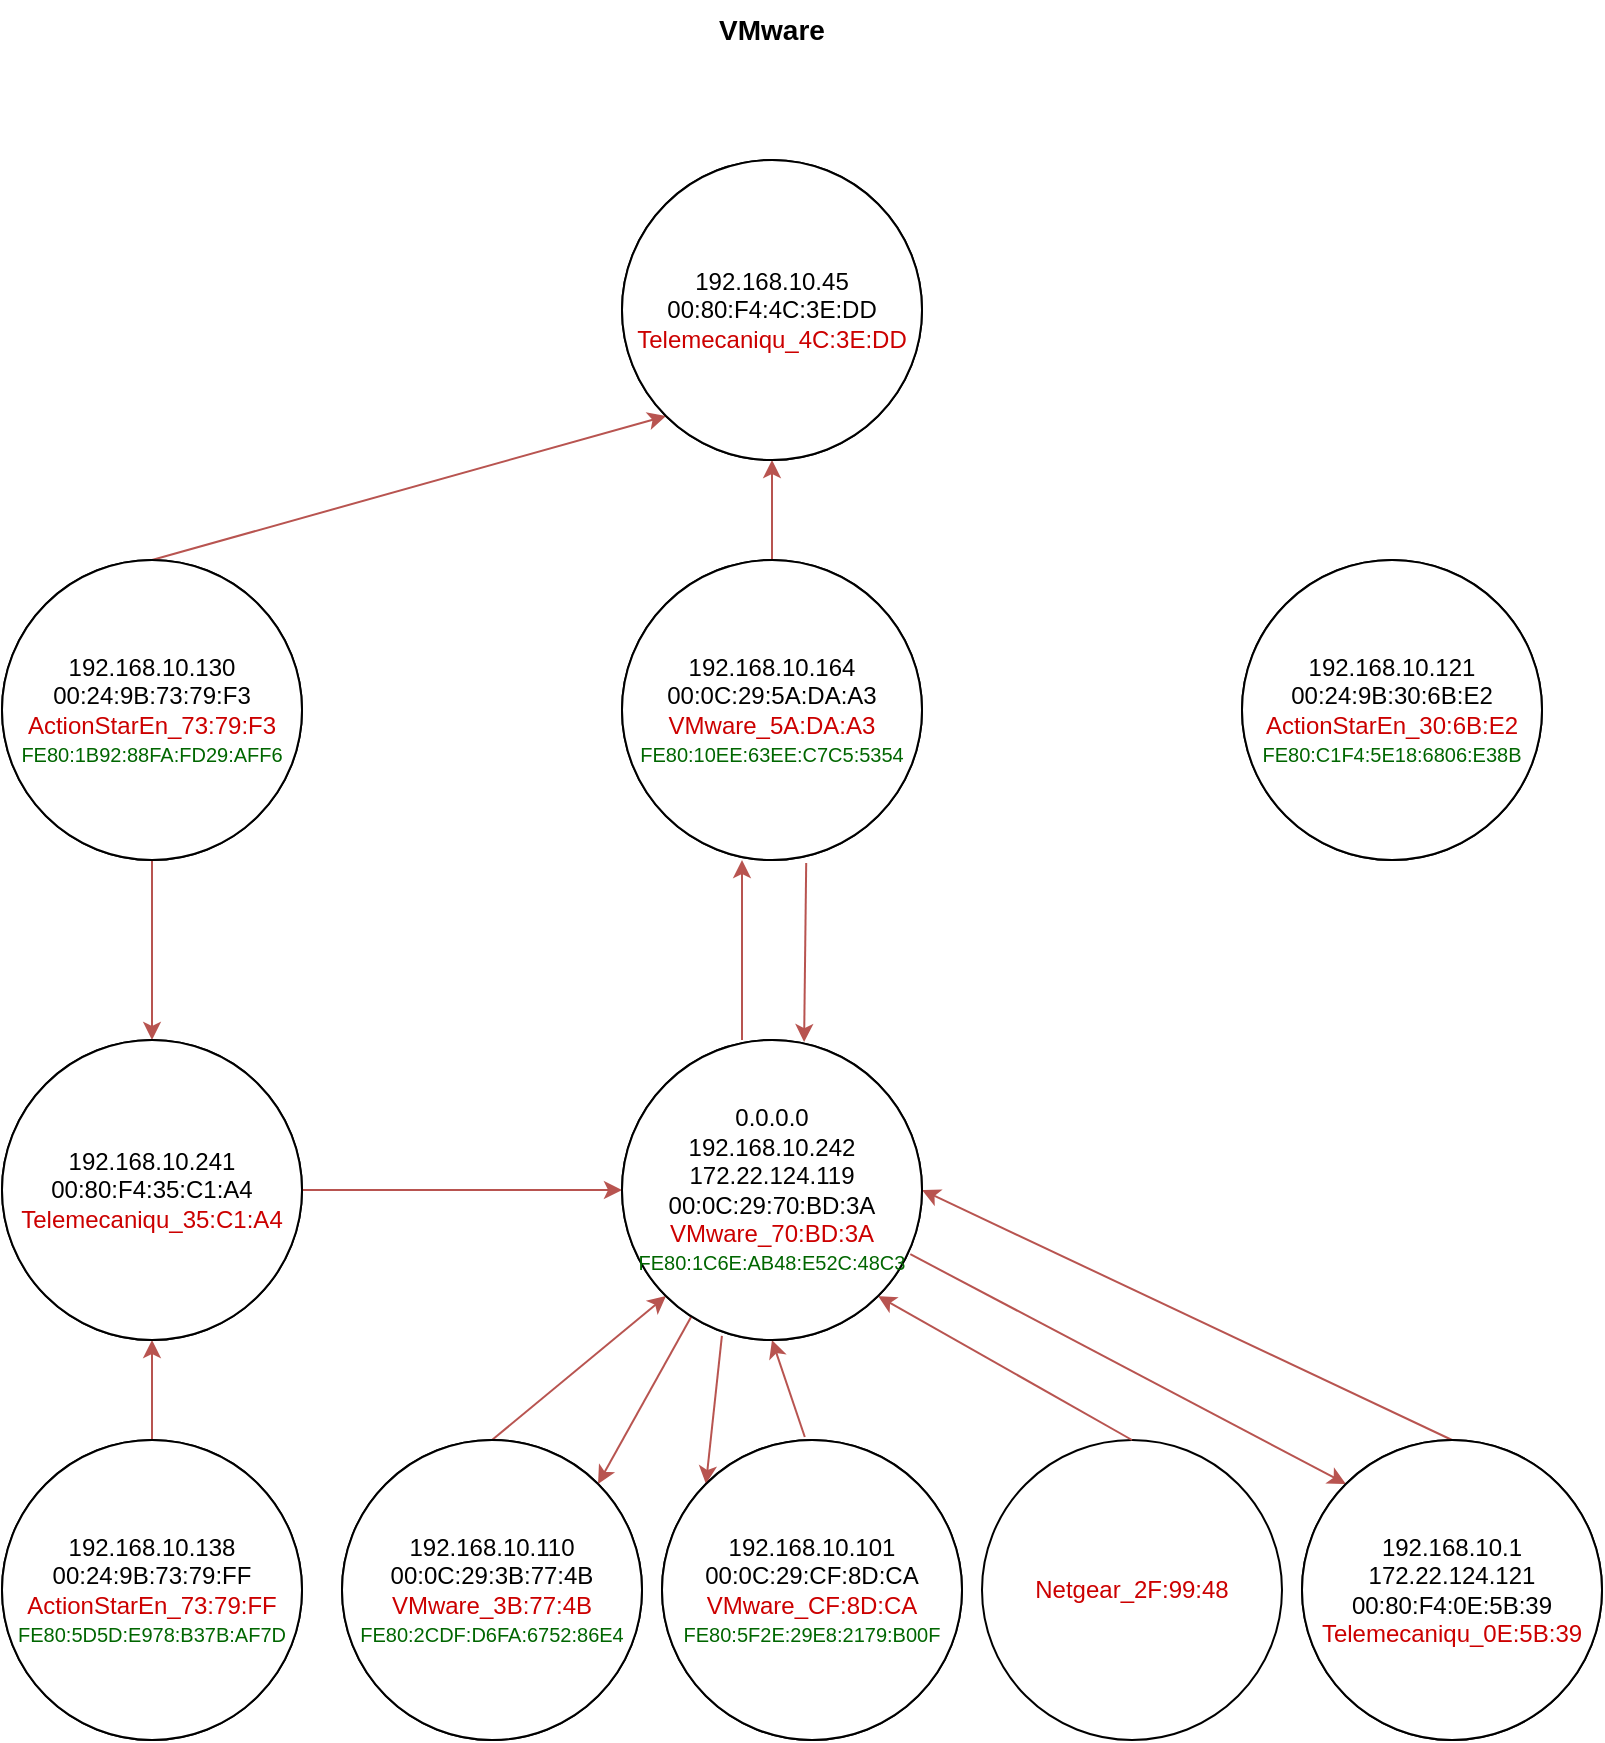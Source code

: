 <mxfile version="24.2.5" type="device" pages="3">
  <diagram name="Page-1" id="EpxA-5ZkphNePLN1d9ws">
    <mxGraphModel dx="1400" dy="696" grid="1" gridSize="10" guides="1" tooltips="1" connect="1" arrows="1" fold="1" page="1" pageScale="1" pageWidth="827" pageHeight="1169" math="0" shadow="0">
      <root>
        <mxCell id="0" />
        <mxCell id="1" parent="0" />
        <mxCell id="geYh__GUOqh2cIMXcrmk-1" value="192.168.10.45&lt;div&gt;&lt;font color=&quot;#cc0000&quot;&gt;Telemecaniqu_4C:3E:DD&lt;/font&gt;&lt;/div&gt;" style="ellipse;whiteSpace=wrap;html=1;aspect=fixed;" vertex="1" parent="1">
          <mxGeometry x="750" y="160" width="150" height="150" as="geometry" />
        </mxCell>
        <mxCell id="geYh__GUOqh2cIMXcrmk-2" value="192.168.10.130&lt;div&gt;&lt;font color=&quot;#cc0000&quot;&gt;ActionStarEn_73:79:F3&lt;/font&gt;&lt;/div&gt;" style="ellipse;whiteSpace=wrap;html=1;aspect=fixed;" vertex="1" parent="1">
          <mxGeometry x="440" y="360" width="150" height="150" as="geometry" />
        </mxCell>
        <mxCell id="geYh__GUOqh2cIMXcrmk-14" style="edgeStyle=orthogonalEdgeStyle;rounded=0;orthogonalLoop=1;jettySize=auto;html=1;entryX=0.5;entryY=1;entryDx=0;entryDy=0;exitX=0.5;exitY=0;exitDx=0;exitDy=0;fillColor=#f8cecc;strokeColor=#b85450;" edge="1" parent="1" source="geYh__GUOqh2cIMXcrmk-11" target="geYh__GUOqh2cIMXcrmk-1">
          <mxGeometry relative="1" as="geometry">
            <mxPoint x="700" y="530" as="targetPoint" />
          </mxGeometry>
        </mxCell>
        <mxCell id="geYh__GUOqh2cIMXcrmk-3" value="192.168.10.242&lt;div&gt;&lt;font color=&quot;#cc0000&quot;&gt;VMware_70:BD:3A&lt;/font&gt;&lt;/div&gt;" style="ellipse;whiteSpace=wrap;html=1;aspect=fixed;" vertex="1" parent="1">
          <mxGeometry x="750" y="600" width="150" height="150" as="geometry" />
        </mxCell>
        <mxCell id="geYh__GUOqh2cIMXcrmk-4" value="192.168.10.121&lt;div&gt;&lt;font color=&quot;#cc0000&quot;&gt;ActionStarEn_30:6B:E2&lt;/font&gt;&lt;/div&gt;" style="ellipse;whiteSpace=wrap;html=1;aspect=fixed;" vertex="1" parent="1">
          <mxGeometry x="1060" y="360" width="150" height="150" as="geometry" />
        </mxCell>
        <mxCell id="geYh__GUOqh2cIMXcrmk-5" value="172.22.124.121&lt;div&gt;&lt;font color=&quot;#cc0000&quot;&gt;Telemecaniqu_0E:5B:39&lt;/font&gt;&lt;/div&gt;" style="ellipse;whiteSpace=wrap;html=1;aspect=fixed;" vertex="1" parent="1">
          <mxGeometry x="1090" y="800" width="150" height="150" as="geometry" />
        </mxCell>
        <mxCell id="geYh__GUOqh2cIMXcrmk-6" value="192.168.10.101&lt;div&gt;&lt;font color=&quot;#cc0000&quot;&gt;VMware_CF:8D:CA&lt;/font&gt;&lt;/div&gt;" style="ellipse;whiteSpace=wrap;html=1;aspect=fixed;" vertex="1" parent="1">
          <mxGeometry x="770" y="800" width="150" height="150" as="geometry" />
        </mxCell>
        <mxCell id="geYh__GUOqh2cIMXcrmk-7" value="&lt;div&gt;&lt;font color=&quot;#cc0000&quot;&gt;Netgear_2F:99:48&lt;/font&gt;&lt;/div&gt;" style="ellipse;whiteSpace=wrap;html=1;aspect=fixed;" vertex="1" parent="1">
          <mxGeometry x="930" y="800" width="150" height="150" as="geometry" />
        </mxCell>
        <mxCell id="geYh__GUOqh2cIMXcrmk-9" value="192.168.10.110&lt;div&gt;&lt;font color=&quot;#cc0000&quot;&gt;VMware_3B:77:4B&lt;/font&gt;&lt;/div&gt;" style="ellipse;whiteSpace=wrap;html=1;aspect=fixed;" vertex="1" parent="1">
          <mxGeometry x="610" y="800" width="150" height="150" as="geometry" />
        </mxCell>
        <mxCell id="geYh__GUOqh2cIMXcrmk-10" value="192.168.10.241&lt;div&gt;&lt;font color=&quot;#cc0000&quot;&gt;Telemecaniqu_35:C1:A4&lt;/font&gt;&lt;/div&gt;" style="ellipse;whiteSpace=wrap;html=1;aspect=fixed;" vertex="1" parent="1">
          <mxGeometry x="440" y="600" width="150" height="150" as="geometry" />
        </mxCell>
        <mxCell id="geYh__GUOqh2cIMXcrmk-11" value="192.168.10.164&lt;div&gt;&lt;font color=&quot;#cc0000&quot;&gt;VMware_5A:DA:A3&lt;/font&gt;&lt;/div&gt;" style="ellipse;whiteSpace=wrap;html=1;aspect=fixed;" vertex="1" parent="1">
          <mxGeometry x="750" y="360" width="150" height="150" as="geometry" />
        </mxCell>
        <mxCell id="geYh__GUOqh2cIMXcrmk-12" value="192.168.10.138&lt;div&gt;&lt;font color=&quot;#cc0000&quot;&gt;ActionStarEn_73:79:FF&lt;/font&gt;&lt;/div&gt;" style="ellipse;whiteSpace=wrap;html=1;aspect=fixed;" vertex="1" parent="1">
          <mxGeometry x="440" y="800" width="150" height="150" as="geometry" />
        </mxCell>
        <mxCell id="geYh__GUOqh2cIMXcrmk-13" value="" style="endArrow=classic;html=1;rounded=0;fillColor=#f8cecc;strokeColor=#b85450;entryX=0.5;entryY=1;entryDx=0;entryDy=0;exitX=0.5;exitY=0;exitDx=0;exitDy=0;" edge="1" parent="1">
          <mxGeometry width="50" height="50" relative="1" as="geometry">
            <mxPoint x="810" y="600" as="sourcePoint" />
            <mxPoint x="810" y="510" as="targetPoint" />
          </mxGeometry>
        </mxCell>
        <mxCell id="geYh__GUOqh2cIMXcrmk-18" value="" style="endArrow=classic;html=1;rounded=0;exitX=0.5;exitY=0;exitDx=0;exitDy=0;entryX=0;entryY=1;entryDx=0;entryDy=0;fillColor=#f8cecc;strokeColor=#b85450;" edge="1" parent="1" source="geYh__GUOqh2cIMXcrmk-2" target="geYh__GUOqh2cIMXcrmk-1">
          <mxGeometry width="50" height="50" relative="1" as="geometry">
            <mxPoint x="680" y="380" as="sourcePoint" />
            <mxPoint x="730" y="330" as="targetPoint" />
          </mxGeometry>
        </mxCell>
        <mxCell id="geYh__GUOqh2cIMXcrmk-19" value="" style="endArrow=classic;html=1;rounded=0;exitX=0.5;exitY=0;exitDx=0;exitDy=0;entryX=1;entryY=0.5;entryDx=0;entryDy=0;fillColor=#f8cecc;strokeColor=#b85450;" edge="1" parent="1" source="geYh__GUOqh2cIMXcrmk-5" target="geYh__GUOqh2cIMXcrmk-3">
          <mxGeometry width="50" height="50" relative="1" as="geometry">
            <mxPoint x="800" y="540" as="sourcePoint" />
            <mxPoint x="850" y="490" as="targetPoint" />
          </mxGeometry>
        </mxCell>
        <mxCell id="geYh__GUOqh2cIMXcrmk-21" value="" style="endArrow=classic;html=1;rounded=0;exitX=0.5;exitY=0;exitDx=0;exitDy=0;entryX=1;entryY=1;entryDx=0;entryDy=0;fillColor=#f8cecc;strokeColor=#b85450;" edge="1" parent="1" source="geYh__GUOqh2cIMXcrmk-7" target="geYh__GUOqh2cIMXcrmk-3">
          <mxGeometry width="50" height="50" relative="1" as="geometry">
            <mxPoint x="800" y="540" as="sourcePoint" />
            <mxPoint x="850" y="490" as="targetPoint" />
          </mxGeometry>
        </mxCell>
        <mxCell id="geYh__GUOqh2cIMXcrmk-22" value="" style="endArrow=classic;html=1;rounded=0;exitX=0.5;exitY=0;exitDx=0;exitDy=0;entryX=0;entryY=1;entryDx=0;entryDy=0;fillColor=#f8cecc;strokeColor=#b85450;" edge="1" parent="1" source="geYh__GUOqh2cIMXcrmk-9" target="geYh__GUOqh2cIMXcrmk-3">
          <mxGeometry width="50" height="50" relative="1" as="geometry">
            <mxPoint x="800" y="540" as="sourcePoint" />
            <mxPoint x="850" y="490" as="targetPoint" />
          </mxGeometry>
        </mxCell>
        <mxCell id="geYh__GUOqh2cIMXcrmk-23" value="" style="endArrow=classic;html=1;rounded=0;fillColor=#f8cecc;strokeColor=#b85450;exitX=0.614;exitY=1.01;exitDx=0;exitDy=0;exitPerimeter=0;entryX=0.607;entryY=0.007;entryDx=0;entryDy=0;entryPerimeter=0;" edge="1" parent="1" source="geYh__GUOqh2cIMXcrmk-11" target="geYh__GUOqh2cIMXcrmk-3">
          <mxGeometry width="50" height="50" relative="1" as="geometry">
            <mxPoint x="844" y="520" as="sourcePoint" />
            <mxPoint x="840" y="600" as="targetPoint" />
          </mxGeometry>
        </mxCell>
        <mxCell id="geYh__GUOqh2cIMXcrmk-24" value="" style="endArrow=classic;html=1;rounded=0;exitX=1;exitY=0.5;exitDx=0;exitDy=0;entryX=0;entryY=0.5;entryDx=0;entryDy=0;fillColor=#f8cecc;strokeColor=#b85450;" edge="1" parent="1" source="geYh__GUOqh2cIMXcrmk-10" target="geYh__GUOqh2cIMXcrmk-3">
          <mxGeometry width="50" height="50" relative="1" as="geometry">
            <mxPoint x="800" y="540" as="sourcePoint" />
            <mxPoint x="850" y="490" as="targetPoint" />
          </mxGeometry>
        </mxCell>
        <mxCell id="geYh__GUOqh2cIMXcrmk-25" value="" style="endArrow=classic;html=1;rounded=0;exitX=0.476;exitY=-0.01;exitDx=0;exitDy=0;exitPerimeter=0;entryX=0.5;entryY=1;entryDx=0;entryDy=0;fillColor=#f8cecc;strokeColor=#b85450;" edge="1" parent="1" source="geYh__GUOqh2cIMXcrmk-6" target="geYh__GUOqh2cIMXcrmk-3">
          <mxGeometry width="50" height="50" relative="1" as="geometry">
            <mxPoint x="860" y="720" as="sourcePoint" />
            <mxPoint x="910" y="670" as="targetPoint" />
          </mxGeometry>
        </mxCell>
        <mxCell id="geYh__GUOqh2cIMXcrmk-26" value="" style="endArrow=classic;html=1;rounded=0;entryX=0;entryY=0;entryDx=0;entryDy=0;exitX=0.961;exitY=0.714;exitDx=0;exitDy=0;exitPerimeter=0;fillColor=#f8cecc;strokeColor=#b85450;" edge="1" parent="1" source="geYh__GUOqh2cIMXcrmk-3" target="geYh__GUOqh2cIMXcrmk-5">
          <mxGeometry width="50" height="50" relative="1" as="geometry">
            <mxPoint x="790" y="730" as="sourcePoint" />
            <mxPoint x="840" y="680" as="targetPoint" />
          </mxGeometry>
        </mxCell>
        <mxCell id="geYh__GUOqh2cIMXcrmk-27" value="" style="endArrow=classic;html=1;rounded=0;entryX=0;entryY=0;entryDx=0;entryDy=0;exitX=0.333;exitY=0.986;exitDx=0;exitDy=0;exitPerimeter=0;fillColor=#f8cecc;strokeColor=#b85450;" edge="1" parent="1" source="geYh__GUOqh2cIMXcrmk-3" target="geYh__GUOqh2cIMXcrmk-6">
          <mxGeometry width="50" height="50" relative="1" as="geometry">
            <mxPoint x="720" y="840" as="sourcePoint" />
            <mxPoint x="770" y="790" as="targetPoint" />
          </mxGeometry>
        </mxCell>
        <mxCell id="geYh__GUOqh2cIMXcrmk-28" value="" style="endArrow=classic;html=1;rounded=0;exitX=0.233;exitY=0.918;exitDx=0;exitDy=0;exitPerimeter=0;entryX=1;entryY=0;entryDx=0;entryDy=0;fillColor=#f8cecc;strokeColor=#b85450;" edge="1" parent="1" source="geYh__GUOqh2cIMXcrmk-3" target="geYh__GUOqh2cIMXcrmk-9">
          <mxGeometry width="50" height="50" relative="1" as="geometry">
            <mxPoint x="720" y="840" as="sourcePoint" />
            <mxPoint x="720" y="1040" as="targetPoint" />
          </mxGeometry>
        </mxCell>
        <mxCell id="geYh__GUOqh2cIMXcrmk-29" value="" style="endArrow=classic;html=1;rounded=0;exitX=0.5;exitY=0;exitDx=0;exitDy=0;entryX=0.5;entryY=1;entryDx=0;entryDy=0;fillColor=#f8cecc;strokeColor=#b85450;" edge="1" parent="1" source="geYh__GUOqh2cIMXcrmk-12" target="geYh__GUOqh2cIMXcrmk-10">
          <mxGeometry width="50" height="50" relative="1" as="geometry">
            <mxPoint x="680" y="840" as="sourcePoint" />
            <mxPoint x="730" y="790" as="targetPoint" />
          </mxGeometry>
        </mxCell>
        <mxCell id="geYh__GUOqh2cIMXcrmk-30" value="" style="endArrow=classic;html=1;rounded=0;exitX=0.5;exitY=1;exitDx=0;exitDy=0;fillColor=#f8cecc;strokeColor=#b85450;" edge="1" parent="1" source="geYh__GUOqh2cIMXcrmk-2" target="geYh__GUOqh2cIMXcrmk-10">
          <mxGeometry width="50" height="50" relative="1" as="geometry">
            <mxPoint x="680" y="840" as="sourcePoint" />
            <mxPoint x="730" y="790" as="targetPoint" />
          </mxGeometry>
        </mxCell>
        <mxCell id="YRO2g2ibUjGcrHDJ6QLz-1" value="&lt;b&gt;&lt;font style=&quot;font-size: 14px;&quot;&gt;VMware&lt;/font&gt;&lt;/b&gt;" style="text;html=1;align=center;verticalAlign=middle;whiteSpace=wrap;rounded=0;" vertex="1" parent="1">
          <mxGeometry x="795" y="80" width="60" height="30" as="geometry" />
        </mxCell>
        <mxCell id="bmo8anIUy2Q_g9ZX_QfF-1" value="192.168.10.45&lt;div&gt;00:80:F4:4C:3E:DD&lt;br&gt;&lt;div&gt;&lt;font color=&quot;#cc0000&quot;&gt;Telemecaniqu_4C:3E:DD&lt;/font&gt;&lt;/div&gt;&lt;/div&gt;" style="ellipse;whiteSpace=wrap;html=1;aspect=fixed;" vertex="1" parent="1">
          <mxGeometry x="750" y="160" width="150" height="150" as="geometry" />
        </mxCell>
        <mxCell id="876W8ScGPUHxBiR3Mi1J-1" value="192.168.10.130&lt;div&gt;00:24:9B:73:79:F3&lt;br&gt;&lt;div&gt;&lt;font color=&quot;#cc0000&quot;&gt;ActionStarEn_73:79:F3&lt;/font&gt;&lt;/div&gt;&lt;/div&gt;&lt;div&gt;&lt;span style=&quot;color: rgb(0, 102, 0); font-size: 10px;&quot;&gt;FE80:1B92:88FA:FD29:AFF6&lt;/span&gt;&lt;font color=&quot;#cc0000&quot;&gt;&lt;br&gt;&lt;/font&gt;&lt;/div&gt;" style="ellipse;whiteSpace=wrap;html=1;aspect=fixed;" vertex="1" parent="1">
          <mxGeometry x="440" y="360" width="150" height="150" as="geometry" />
        </mxCell>
        <mxCell id="owHUrrsH00O1nFIo05dP-1" value="192.168.10.164&lt;div&gt;00:0C:29:5A:DA:A3&lt;br&gt;&lt;div&gt;&lt;font color=&quot;#cc0000&quot;&gt;VMware_5A:DA:A3&lt;/font&gt;&lt;/div&gt;&lt;div&gt;&lt;font color=&quot;#006600&quot; style=&quot;font-size: 10px;&quot;&gt;FE80:10EE:63EE:C7C5:5354&lt;/font&gt;&lt;/div&gt;&lt;/div&gt;" style="ellipse;whiteSpace=wrap;html=1;aspect=fixed;" vertex="1" parent="1">
          <mxGeometry x="750" y="360" width="150" height="150" as="geometry" />
        </mxCell>
        <mxCell id="T-uAmqiBk_tQMMbIgq2U-1" value="192.168.10.121&lt;div&gt;00:24:9B:30:6B:E2&lt;br&gt;&lt;div&gt;&lt;font color=&quot;#cc0000&quot;&gt;ActionStarEn_30:6B:E2&lt;/font&gt;&lt;/div&gt;&lt;div&gt;&lt;span style=&quot;color: rgb(0, 102, 0); font-size: 10px;&quot;&gt;FE80:C1F4:5E18:6806:E38B&lt;/span&gt;&lt;font color=&quot;#cc0000&quot;&gt;&lt;br&gt;&lt;/font&gt;&lt;/div&gt;&lt;/div&gt;" style="ellipse;whiteSpace=wrap;html=1;aspect=fixed;" vertex="1" parent="1">
          <mxGeometry x="1060" y="360" width="150" height="150" as="geometry" />
        </mxCell>
        <mxCell id="cBHHnG88grathqjGO8lH-1" value="&lt;div&gt;0.0.0.0&lt;/div&gt;192.168.10.242&lt;div&gt;172.22.124.119&lt;/div&gt;&lt;div&gt;00:0C:29:70:BD:3A&lt;br&gt;&lt;div&gt;&lt;font color=&quot;#cc0000&quot;&gt;VMware_70:BD:3A&lt;/font&gt;&lt;/div&gt;&lt;div&gt;&lt;span style=&quot;color: rgb(0, 102, 0); font-size: 10px;&quot;&gt;FE80:1C6E:AB48:E52C:48C3&lt;/span&gt;&lt;font color=&quot;#cc0000&quot;&gt;&lt;br&gt;&lt;/font&gt;&lt;/div&gt;&lt;/div&gt;" style="ellipse;whiteSpace=wrap;html=1;aspect=fixed;" vertex="1" parent="1">
          <mxGeometry x="750" y="600" width="150" height="150" as="geometry" />
        </mxCell>
        <mxCell id="AsM3MeOvQv4IhxcFjb5h-1" value="192.168.10.241&lt;div&gt;00:80:F4:35:C1:A4&lt;br&gt;&lt;div&gt;&lt;font color=&quot;#cc0000&quot;&gt;Telemecaniqu_35:C1:A4&lt;/font&gt;&lt;/div&gt;&lt;/div&gt;" style="ellipse;whiteSpace=wrap;html=1;aspect=fixed;" vertex="1" parent="1">
          <mxGeometry x="440" y="600" width="150" height="150" as="geometry" />
        </mxCell>
        <mxCell id="9Cft7QWQkaAjhkZLzCN6-1" value="192.168.10.110&lt;div&gt;00:0C:29:3B:77:4B&lt;br&gt;&lt;div&gt;&lt;font color=&quot;#cc0000&quot;&gt;VMware_3B:77:4B&lt;/font&gt;&lt;/div&gt;&lt;div&gt;&lt;span style=&quot;color: rgb(0, 102, 0); font-size: 10px;&quot;&gt;FE80:2CDF:D6FA:6752:86E4&lt;/span&gt;&lt;font color=&quot;#cc0000&quot;&gt;&lt;br&gt;&lt;/font&gt;&lt;/div&gt;&lt;/div&gt;" style="ellipse;whiteSpace=wrap;html=1;aspect=fixed;" vertex="1" parent="1">
          <mxGeometry x="610" y="800" width="150" height="150" as="geometry" />
        </mxCell>
        <mxCell id="ahM1XfB81JlD1AWcwtEl-1" value="192.168.10.101&lt;div&gt;00:0C:29:CF:8D:CA&lt;br&gt;&lt;div&gt;&lt;font color=&quot;#cc0000&quot;&gt;VMware_CF:8D:CA&lt;/font&gt;&lt;/div&gt;&lt;/div&gt;&lt;div&gt;&lt;span style=&quot;color: rgb(0, 102, 0); font-size: 10px;&quot;&gt;FE80:5F2E:29E8:2179:B00F&lt;/span&gt;&lt;font color=&quot;#cc0000&quot;&gt;&lt;br&gt;&lt;/font&gt;&lt;/div&gt;" style="ellipse;whiteSpace=wrap;html=1;aspect=fixed;" vertex="1" parent="1">
          <mxGeometry x="770" y="800" width="150" height="150" as="geometry" />
        </mxCell>
        <mxCell id="8Ightvn4yMAWrve1NfRu-1" value="192.168.10.138&lt;div&gt;00:24:9B:73:79:FF&lt;br&gt;&lt;div&gt;&lt;font color=&quot;#cc0000&quot;&gt;ActionStarEn_73:79:FF&lt;/font&gt;&lt;/div&gt;&lt;/div&gt;&lt;div&gt;&lt;span style=&quot;color: rgb(0, 102, 0); font-size: 10px;&quot;&gt;FE80:5D5D:E978:B37B:AF7D&lt;/span&gt;&lt;font color=&quot;#cc0000&quot;&gt;&lt;br&gt;&lt;/font&gt;&lt;/div&gt;" style="ellipse;whiteSpace=wrap;html=1;aspect=fixed;" vertex="1" parent="1">
          <mxGeometry x="440" y="800" width="150" height="150" as="geometry" />
        </mxCell>
        <mxCell id="Fc07uyg_kHMq5GIFaEB3-1" value="&lt;div&gt;192.168.10.1&lt;br&gt;&lt;/div&gt;&lt;div&gt;&lt;span style=&quot;background-color: initial;&quot;&gt;172.22.124.121&lt;/span&gt;&lt;br&gt;&lt;/div&gt;&lt;div&gt;00:80:F4:0E:5B:39&lt;br&gt;&lt;div&gt;&lt;font color=&quot;#cc0000&quot;&gt;Telemecaniqu_0E:5B:39&lt;/font&gt;&lt;/div&gt;&lt;/div&gt;" style="ellipse;whiteSpace=wrap;html=1;aspect=fixed;" vertex="1" parent="1">
          <mxGeometry x="1090" y="800" width="150" height="150" as="geometry" />
        </mxCell>
      </root>
    </mxGraphModel>
  </diagram>
  <diagram id="QHpT5w47vQ3cj_99I-JY" name="Page-2">
    <mxGraphModel dx="1750" dy="870" grid="1" gridSize="10" guides="1" tooltips="1" connect="1" arrows="1" fold="1" page="1" pageScale="1" pageWidth="827" pageHeight="1169" math="0" shadow="0">
      <root>
        <mxCell id="0" />
        <mxCell id="1" parent="0" />
        <mxCell id="1o6LYOzA4G8tS5t7qCPi-1" value="192.168.10.45&lt;div&gt;&lt;font color=&quot;#cc0000&quot;&gt;Telemecaniqu_4C:3E:DD&lt;/font&gt;&lt;/div&gt;" style="ellipse;whiteSpace=wrap;html=1;aspect=fixed;" vertex="1" parent="1">
          <mxGeometry x="750" y="160" width="150" height="150" as="geometry" />
        </mxCell>
        <mxCell id="1o6LYOzA4G8tS5t7qCPi-2" value="192.168.10.130&lt;div&gt;&lt;font color=&quot;#cc0000&quot;&gt;ActionStarEn_73:79:F3&lt;/font&gt;&lt;/div&gt;" style="ellipse;whiteSpace=wrap;html=1;aspect=fixed;" vertex="1" parent="1">
          <mxGeometry x="440" y="360" width="150" height="150" as="geometry" />
        </mxCell>
        <mxCell id="1o6LYOzA4G8tS5t7qCPi-4" value="192.168.10.242&lt;div&gt;&lt;font color=&quot;#cc0000&quot;&gt;VMware_70:BD:3A&lt;/font&gt;&lt;/div&gt;" style="ellipse;whiteSpace=wrap;html=1;aspect=fixed;" vertex="1" parent="1">
          <mxGeometry x="750" y="600" width="150" height="150" as="geometry" />
        </mxCell>
        <mxCell id="1o6LYOzA4G8tS5t7qCPi-5" value="192.168.10.121&lt;div&gt;&lt;font color=&quot;#cc0000&quot;&gt;ActionStarEn_30:6B:E2&lt;/font&gt;&lt;/div&gt;" style="ellipse;whiteSpace=wrap;html=1;aspect=fixed;" vertex="1" parent="1">
          <mxGeometry x="1060" y="360" width="150" height="150" as="geometry" />
        </mxCell>
        <mxCell id="1o6LYOzA4G8tS5t7qCPi-6" value="172.22.124.121&lt;div&gt;&lt;font color=&quot;#cc0000&quot;&gt;Telemecaniqu_0E:5B:39&lt;/font&gt;&lt;/div&gt;" style="ellipse;whiteSpace=wrap;html=1;aspect=fixed;" vertex="1" parent="1">
          <mxGeometry x="1090" y="800" width="150" height="150" as="geometry" />
        </mxCell>
        <mxCell id="1o6LYOzA4G8tS5t7qCPi-7" value="192.168.10.101&lt;div&gt;&lt;font color=&quot;#cc0000&quot;&gt;VMware_CF:8D:CA&lt;/font&gt;&lt;/div&gt;" style="ellipse;whiteSpace=wrap;html=1;aspect=fixed;" vertex="1" parent="1">
          <mxGeometry x="770" y="800" width="150" height="150" as="geometry" />
        </mxCell>
        <mxCell id="1o6LYOzA4G8tS5t7qCPi-8" value="&lt;div&gt;&lt;font color=&quot;#cc0000&quot;&gt;Netgear_2F:99:48&lt;/font&gt;&lt;/div&gt;" style="ellipse;whiteSpace=wrap;html=1;aspect=fixed;" vertex="1" parent="1">
          <mxGeometry x="930" y="800" width="150" height="150" as="geometry" />
        </mxCell>
        <mxCell id="1o6LYOzA4G8tS5t7qCPi-9" value="192.168.10.110&lt;div&gt;&lt;font color=&quot;#cc0000&quot;&gt;VMware_3B:77:4B&lt;/font&gt;&lt;/div&gt;" style="ellipse;whiteSpace=wrap;html=1;aspect=fixed;" vertex="1" parent="1">
          <mxGeometry x="610" y="800" width="150" height="150" as="geometry" />
        </mxCell>
        <mxCell id="1o6LYOzA4G8tS5t7qCPi-10" value="192.168.10.241&lt;div&gt;&lt;font color=&quot;#cc0000&quot;&gt;Telemecaniqu_35:C1:A4&lt;/font&gt;&lt;/div&gt;" style="ellipse;whiteSpace=wrap;html=1;aspect=fixed;" vertex="1" parent="1">
          <mxGeometry x="440" y="600" width="150" height="150" as="geometry" />
        </mxCell>
        <mxCell id="1o6LYOzA4G8tS5t7qCPi-11" value="192.168.10.164&lt;div&gt;&lt;font color=&quot;#cc0000&quot;&gt;VMware_5A:DA:A3&lt;/font&gt;&lt;/div&gt;" style="ellipse;whiteSpace=wrap;html=1;aspect=fixed;" vertex="1" parent="1">
          <mxGeometry x="750" y="360" width="150" height="150" as="geometry" />
        </mxCell>
        <mxCell id="1o6LYOzA4G8tS5t7qCPi-12" value="192.168.10.139&lt;div&gt;&lt;font color=&quot;#cc0000&quot;&gt;ActionStarEn_73:79:FF&lt;/font&gt;&lt;/div&gt;" style="ellipse;whiteSpace=wrap;html=1;aspect=fixed;" vertex="1" parent="1">
          <mxGeometry x="440" y="800" width="150" height="150" as="geometry" />
        </mxCell>
        <mxCell id="p8qli0sukTLexN-AtwLR-1" value="&lt;b&gt;&lt;font style=&quot;font-size: 14px;&quot;&gt;IPv4&lt;/font&gt;&lt;/b&gt;" style="text;html=1;align=center;verticalAlign=middle;whiteSpace=wrap;rounded=0;" vertex="1" parent="1">
          <mxGeometry x="795" y="80" width="60" height="30" as="geometry" />
        </mxCell>
        <mxCell id="0avBUHBnrC5pO-meJwzA-1" value="" style="endArrow=classic;html=1;rounded=0;exitX=0.466;exitY=0.004;exitDx=0;exitDy=0;exitPerimeter=0;" edge="1" parent="1" source="1o6LYOzA4G8tS5t7qCPi-11">
          <mxGeometry width="50" height="50" relative="1" as="geometry">
            <mxPoint x="790" y="440" as="sourcePoint" />
            <mxPoint x="820" y="310" as="targetPoint" />
          </mxGeometry>
        </mxCell>
        <mxCell id="0avBUHBnrC5pO-meJwzA-2" value="" style="endArrow=classic;html=1;rounded=0;exitX=0.598;exitY=0.989;exitDx=0;exitDy=0;exitPerimeter=0;" edge="1" parent="1">
          <mxGeometry width="50" height="50" relative="1" as="geometry">
            <mxPoint x="834.7" y="310.0" as="sourcePoint" />
            <mxPoint x="835" y="360" as="targetPoint" />
          </mxGeometry>
        </mxCell>
        <mxCell id="0avBUHBnrC5pO-meJwzA-3" value="" style="endArrow=classic;html=1;rounded=0;exitX=0.5;exitY=0;exitDx=0;exitDy=0;entryX=0;entryY=1;entryDx=0;entryDy=0;" edge="1" parent="1" source="1o6LYOzA4G8tS5t7qCPi-2" target="1o6LYOzA4G8tS5t7qCPi-1">
          <mxGeometry width="50" height="50" relative="1" as="geometry">
            <mxPoint x="790" y="440" as="sourcePoint" />
            <mxPoint x="840" y="390" as="targetPoint" />
          </mxGeometry>
        </mxCell>
        <mxCell id="0avBUHBnrC5pO-meJwzA-4" value="" style="endArrow=classic;html=1;rounded=0;exitX=0.24;exitY=0.931;exitDx=0;exitDy=0;exitPerimeter=0;entryX=0.733;entryY=0.051;entryDx=0;entryDy=0;entryPerimeter=0;" edge="1" parent="1" source="1o6LYOzA4G8tS5t7qCPi-1" target="1o6LYOzA4G8tS5t7qCPi-2">
          <mxGeometry width="50" height="50" relative="1" as="geometry">
            <mxPoint x="790" y="440" as="sourcePoint" />
            <mxPoint x="540" y="370" as="targetPoint" />
          </mxGeometry>
        </mxCell>
        <mxCell id="0avBUHBnrC5pO-meJwzA-5" value="" style="endArrow=classic;html=1;rounded=0;entryX=1;entryY=1;entryDx=0;entryDy=0;exitX=0.5;exitY=0;exitDx=0;exitDy=0;" edge="1" parent="1" source="1o6LYOzA4G8tS5t7qCPi-5" target="1o6LYOzA4G8tS5t7qCPi-1">
          <mxGeometry width="50" height="50" relative="1" as="geometry">
            <mxPoint x="790" y="440" as="sourcePoint" />
            <mxPoint x="840" y="390" as="targetPoint" />
          </mxGeometry>
        </mxCell>
        <mxCell id="0avBUHBnrC5pO-meJwzA-6" value="" style="endArrow=classic;html=1;rounded=0;exitX=0.782;exitY=0.915;exitDx=0;exitDy=0;exitPerimeter=0;entryX=0.291;entryY=0.04;entryDx=0;entryDy=0;entryPerimeter=0;" edge="1" parent="1" source="1o6LYOzA4G8tS5t7qCPi-1" target="1o6LYOzA4G8tS5t7qCPi-5">
          <mxGeometry width="50" height="50" relative="1" as="geometry">
            <mxPoint x="790" y="440" as="sourcePoint" />
            <mxPoint x="840" y="390" as="targetPoint" />
          </mxGeometry>
        </mxCell>
        <mxCell id="0avBUHBnrC5pO-meJwzA-7" value="" style="endArrow=classic;html=1;rounded=0;exitX=0.5;exitY=0;exitDx=0;exitDy=0;entryX=0.5;entryY=1;entryDx=0;entryDy=0;" edge="1" parent="1" source="1o6LYOzA4G8tS5t7qCPi-10" target="1o6LYOzA4G8tS5t7qCPi-2">
          <mxGeometry width="50" height="50" relative="1" as="geometry">
            <mxPoint x="810" y="530" as="sourcePoint" />
            <mxPoint x="860" y="480" as="targetPoint" />
          </mxGeometry>
        </mxCell>
        <mxCell id="0avBUHBnrC5pO-meJwzA-8" value="" style="endArrow=classic;html=1;rounded=0;exitX=1;exitY=0.5;exitDx=0;exitDy=0;entryX=0;entryY=0.5;entryDx=0;entryDy=0;" edge="1" parent="1" source="1o6LYOzA4G8tS5t7qCPi-10" target="1o6LYOzA4G8tS5t7qCPi-4">
          <mxGeometry width="50" height="50" relative="1" as="geometry">
            <mxPoint x="810" y="530" as="sourcePoint" />
            <mxPoint x="860" y="480" as="targetPoint" />
          </mxGeometry>
        </mxCell>
        <mxCell id="0avBUHBnrC5pO-meJwzA-9" value="" style="endArrow=classic;html=1;rounded=0;exitX=0.5;exitY=0;exitDx=0;exitDy=0;entryX=0;entryY=1;entryDx=0;entryDy=0;" edge="1" parent="1" source="1o6LYOzA4G8tS5t7qCPi-9" target="1o6LYOzA4G8tS5t7qCPi-4">
          <mxGeometry width="50" height="50" relative="1" as="geometry">
            <mxPoint x="810" y="620" as="sourcePoint" />
            <mxPoint x="860" y="570" as="targetPoint" />
          </mxGeometry>
        </mxCell>
        <mxCell id="0avBUHBnrC5pO-meJwzA-10" value="" style="endArrow=classic;html=1;rounded=0;exitX=0.5;exitY=0;exitDx=0;exitDy=0;entryX=0.638;entryY=0.993;entryDx=0;entryDy=0;entryPerimeter=0;" edge="1" parent="1" source="1o6LYOzA4G8tS5t7qCPi-7" target="1o6LYOzA4G8tS5t7qCPi-4">
          <mxGeometry width="50" height="50" relative="1" as="geometry">
            <mxPoint x="810" y="710" as="sourcePoint" />
            <mxPoint x="860" y="660" as="targetPoint" />
          </mxGeometry>
        </mxCell>
        <mxCell id="0avBUHBnrC5pO-meJwzA-11" value="" style="endArrow=classic;html=1;rounded=0;exitX=0.5;exitY=1;exitDx=0;exitDy=0;entryX=0.374;entryY=0.004;entryDx=0;entryDy=0;entryPerimeter=0;" edge="1" parent="1" source="1o6LYOzA4G8tS5t7qCPi-4" target="1o6LYOzA4G8tS5t7qCPi-7">
          <mxGeometry width="50" height="50" relative="1" as="geometry">
            <mxPoint x="810" y="710" as="sourcePoint" />
            <mxPoint x="860" y="660" as="targetPoint" />
          </mxGeometry>
        </mxCell>
        <mxCell id="0avBUHBnrC5pO-meJwzA-12" value="" style="endArrow=classic;html=1;rounded=0;entryX=0.401;entryY=0.993;entryDx=0;entryDy=0;entryPerimeter=0;" edge="1" parent="1" target="1o6LYOzA4G8tS5t7qCPi-11">
          <mxGeometry width="50" height="50" relative="1" as="geometry">
            <mxPoint x="810" y="600" as="sourcePoint" />
            <mxPoint x="860" y="570" as="targetPoint" />
          </mxGeometry>
        </mxCell>
        <mxCell id="0avBUHBnrC5pO-meJwzA-13" value="" style="endArrow=classic;html=1;rounded=0;exitX=0.614;exitY=0.998;exitDx=0;exitDy=0;exitPerimeter=0;entryX=0.609;entryY=0.009;entryDx=0;entryDy=0;entryPerimeter=0;" edge="1" parent="1" source="1o6LYOzA4G8tS5t7qCPi-11" target="1o6LYOzA4G8tS5t7qCPi-4">
          <mxGeometry width="50" height="50" relative="1" as="geometry">
            <mxPoint x="810" y="620" as="sourcePoint" />
            <mxPoint x="860" y="570" as="targetPoint" />
          </mxGeometry>
        </mxCell>
        <mxCell id="elf0AvDHg7Wp0D8PK_SF-1" value="192.168.10.45&lt;div&gt;00:80:F4:4C:3E:DD&lt;br&gt;&lt;div&gt;&lt;font color=&quot;#cc0000&quot;&gt;Telemecaniqu_4C:3E:DD&lt;/font&gt;&lt;/div&gt;&lt;/div&gt;" style="ellipse;whiteSpace=wrap;html=1;aspect=fixed;" vertex="1" parent="1">
          <mxGeometry x="750" y="160" width="150" height="150" as="geometry" />
        </mxCell>
        <mxCell id="hWkgSWTYWnr94Pd3XVdW-1" value="192.168.10.130&lt;div&gt;00:24:9B:73:79:F3&lt;br&gt;&lt;div&gt;&lt;font color=&quot;#cc0000&quot;&gt;ActionStarEn_73:79:F3&lt;/font&gt;&lt;/div&gt;&lt;/div&gt;&lt;div&gt;&lt;span style=&quot;color: rgb(0, 102, 0); font-size: 10px;&quot;&gt;FE80:1B92:88FA:FD29:AFF6&lt;/span&gt;&lt;font color=&quot;#cc0000&quot;&gt;&lt;br&gt;&lt;/font&gt;&lt;/div&gt;" style="ellipse;whiteSpace=wrap;html=1;aspect=fixed;" vertex="1" parent="1">
          <mxGeometry x="440" y="360" width="150" height="150" as="geometry" />
        </mxCell>
        <mxCell id="5321Y5DdeNdGssVe-P4o-1" value="192.168.10.164&lt;div&gt;00:0C:29:5A:DA:A3&lt;br&gt;&lt;div&gt;&lt;font color=&quot;#cc0000&quot;&gt;VMware_5A:DA:A3&lt;/font&gt;&lt;/div&gt;&lt;div&gt;&lt;font color=&quot;#006600&quot; style=&quot;font-size: 10px;&quot;&gt;FE80:10EE:63EE:C7C5:5354&lt;/font&gt;&lt;/div&gt;&lt;/div&gt;" style="ellipse;whiteSpace=wrap;html=1;aspect=fixed;" vertex="1" parent="1">
          <mxGeometry x="750" y="360" width="150" height="150" as="geometry" />
        </mxCell>
        <mxCell id="V4gllKCTBWJSrff9BH6q-1" value="192.168.10.121&lt;div&gt;00:24:9B:30:6B:E2&lt;br&gt;&lt;div&gt;&lt;font color=&quot;#cc0000&quot;&gt;ActionStarEn_30:6B:E2&lt;/font&gt;&lt;/div&gt;&lt;div&gt;&lt;span style=&quot;color: rgb(0, 102, 0); font-size: 10px;&quot;&gt;FE80:C1F4:5E18:6806:E38B&lt;/span&gt;&lt;font color=&quot;#cc0000&quot;&gt;&lt;br&gt;&lt;/font&gt;&lt;/div&gt;&lt;/div&gt;" style="ellipse;whiteSpace=wrap;html=1;aspect=fixed;" vertex="1" parent="1">
          <mxGeometry x="1060" y="360" width="150" height="150" as="geometry" />
        </mxCell>
        <mxCell id="AsXXZfH-Q9Jg47QpQp6z-1" value="&lt;div&gt;0.0.0.0&lt;/div&gt;192.168.10.242&lt;div&gt;172.22.124.119&lt;/div&gt;&lt;div&gt;00:0C:29:70:BD:3A&lt;br&gt;&lt;div&gt;&lt;font color=&quot;#cc0000&quot;&gt;VMware_70:BD:3A&lt;/font&gt;&lt;/div&gt;&lt;div&gt;&lt;span style=&quot;color: rgb(0, 102, 0); font-size: 10px;&quot;&gt;FE80:1C6E:AB48:E52C:48C3&lt;/span&gt;&lt;font color=&quot;#cc0000&quot;&gt;&lt;br&gt;&lt;/font&gt;&lt;/div&gt;&lt;/div&gt;" style="ellipse;whiteSpace=wrap;html=1;aspect=fixed;" vertex="1" parent="1">
          <mxGeometry x="750" y="600" width="150" height="150" as="geometry" />
        </mxCell>
        <mxCell id="LF-4gXzvYnn9jkZupx1l-1" value="192.168.10.241&lt;div&gt;00:80:F4:35:C1:A4&lt;br&gt;&lt;div&gt;&lt;font color=&quot;#cc0000&quot;&gt;Telemecaniqu_35:C1:A4&lt;/font&gt;&lt;/div&gt;&lt;/div&gt;" style="ellipse;whiteSpace=wrap;html=1;aspect=fixed;" vertex="1" parent="1">
          <mxGeometry x="440" y="600" width="150" height="150" as="geometry" />
        </mxCell>
        <mxCell id="i0fQsGIRGEGhrGmcHjj3-1" value="&lt;div&gt;192.168.10.1&lt;br&gt;&lt;/div&gt;&lt;div&gt;&lt;span style=&quot;background-color: initial;&quot;&gt;172.22.124.121&lt;/span&gt;&lt;br&gt;&lt;/div&gt;&lt;div&gt;00:80:F4:0E:5B:39&lt;br&gt;&lt;div&gt;&lt;font color=&quot;#cc0000&quot;&gt;Telemecaniqu_0E:5B:39&lt;/font&gt;&lt;/div&gt;&lt;/div&gt;" style="ellipse;whiteSpace=wrap;html=1;aspect=fixed;" vertex="1" parent="1">
          <mxGeometry x="1090" y="800" width="150" height="150" as="geometry" />
        </mxCell>
        <mxCell id="e4r-Wy7vl503K0eqkZUc-1" value="192.168.10.101&lt;div&gt;00:0C:29:CF:8D:CA&lt;br&gt;&lt;div&gt;&lt;font color=&quot;#cc0000&quot;&gt;VMware_CF:8D:CA&lt;/font&gt;&lt;/div&gt;&lt;/div&gt;&lt;div&gt;&lt;span style=&quot;color: rgb(0, 102, 0); font-size: 10px;&quot;&gt;FE80:5F2E:29E8:2179:B00F&lt;/span&gt;&lt;font color=&quot;#cc0000&quot;&gt;&lt;br&gt;&lt;/font&gt;&lt;/div&gt;" style="ellipse;whiteSpace=wrap;html=1;aspect=fixed;" vertex="1" parent="1">
          <mxGeometry x="770" y="800" width="150" height="150" as="geometry" />
        </mxCell>
        <mxCell id="Rgq0Bh9t4Xat2N6l4dI5-1" value="192.168.10.110&lt;div&gt;00:0C:29:3B:77:4B&lt;br&gt;&lt;div&gt;&lt;font color=&quot;#cc0000&quot;&gt;VMware_3B:77:4B&lt;/font&gt;&lt;/div&gt;&lt;div&gt;&lt;span style=&quot;color: rgb(0, 102, 0); font-size: 10px;&quot;&gt;FE80:2CDF:D6FA:6752:86E4&lt;/span&gt;&lt;font color=&quot;#cc0000&quot;&gt;&lt;br&gt;&lt;/font&gt;&lt;/div&gt;&lt;/div&gt;" style="ellipse;whiteSpace=wrap;html=1;aspect=fixed;" vertex="1" parent="1">
          <mxGeometry x="610" y="800" width="150" height="150" as="geometry" />
        </mxCell>
        <mxCell id="U69xXcNI376xQE7sQgQX-1" value="192.168.10.138&lt;div&gt;00:24:9B:73:79:FF&lt;br&gt;&lt;div&gt;&lt;font color=&quot;#cc0000&quot;&gt;ActionStarEn_73:79:FF&lt;/font&gt;&lt;/div&gt;&lt;/div&gt;&lt;div&gt;&lt;span style=&quot;color: rgb(0, 102, 0); font-size: 10px;&quot;&gt;FE80:5D5D:E978:B37B:AF7D&lt;/span&gt;&lt;font color=&quot;#cc0000&quot;&gt;&lt;br&gt;&lt;/font&gt;&lt;/div&gt;" style="ellipse;whiteSpace=wrap;html=1;aspect=fixed;" vertex="1" parent="1">
          <mxGeometry x="440" y="800" width="150" height="150" as="geometry" />
        </mxCell>
      </root>
    </mxGraphModel>
  </diagram>
  <diagram id="lBIPjKjc907g77uGzxN4" name="Page-3">
    <mxGraphModel dx="1313" dy="653" grid="1" gridSize="10" guides="1" tooltips="1" connect="1" arrows="1" fold="1" page="1" pageScale="1" pageWidth="827" pageHeight="1169" math="0" shadow="0">
      <root>
        <mxCell id="0" />
        <mxCell id="1" parent="0" />
        <mxCell id="UWMafUSN7En7O4YnGgPF-1" value="192.168.10.45&lt;div&gt;00:80:F4:4C:3E:DD&lt;br&gt;&lt;div&gt;&lt;font color=&quot;#cc0000&quot;&gt;Telemecaniqu_4C:3E:DD&lt;/font&gt;&lt;/div&gt;&lt;/div&gt;" style="ellipse;whiteSpace=wrap;html=1;aspect=fixed;" vertex="1" parent="1">
          <mxGeometry x="750" y="160" width="150" height="150" as="geometry" />
        </mxCell>
        <mxCell id="UWMafUSN7En7O4YnGgPF-2" value="192.168.10.130&lt;div&gt;00:24:9B:73:79:F3&lt;br&gt;&lt;div&gt;&lt;font color=&quot;#cc0000&quot;&gt;ActionStarEn_73:79:F3&lt;/font&gt;&lt;/div&gt;&lt;/div&gt;&lt;div&gt;&lt;span style=&quot;color: rgb(0, 102, 0); font-size: 10px;&quot;&gt;FE80:1B92:88FA:FD29:AFF6&lt;/span&gt;&lt;font color=&quot;#cc0000&quot;&gt;&lt;br&gt;&lt;/font&gt;&lt;/div&gt;" style="ellipse;whiteSpace=wrap;html=1;aspect=fixed;" vertex="1" parent="1">
          <mxGeometry x="440" y="360" width="150" height="150" as="geometry" />
        </mxCell>
        <mxCell id="UWMafUSN7En7O4YnGgPF-4" value="&lt;div&gt;0.0.0.0&lt;/div&gt;192.168.10.242&lt;div&gt;172.22.124.119&lt;/div&gt;&lt;div&gt;00:0C:29:70:BD:3A&lt;br&gt;&lt;div&gt;&lt;font color=&quot;#cc0000&quot;&gt;VMware_70:BD:3A&lt;/font&gt;&lt;/div&gt;&lt;div&gt;&lt;span style=&quot;color: rgb(0, 102, 0); font-size: 10px;&quot;&gt;FE80:1C6E:AB48:E52C:48C3&lt;/span&gt;&lt;font color=&quot;#cc0000&quot;&gt;&lt;br&gt;&lt;/font&gt;&lt;/div&gt;&lt;/div&gt;" style="ellipse;whiteSpace=wrap;html=1;aspect=fixed;" vertex="1" parent="1">
          <mxGeometry x="750" y="600" width="150" height="150" as="geometry" />
        </mxCell>
        <mxCell id="UWMafUSN7En7O4YnGgPF-5" value="192.168.10.121&lt;div&gt;00:24:9B:30:6B:E2&lt;br&gt;&lt;div&gt;&lt;font color=&quot;#cc0000&quot;&gt;ActionStarEn_30:6B:E2&lt;/font&gt;&lt;/div&gt;&lt;div&gt;&lt;span style=&quot;color: rgb(0, 102, 0); font-size: 10px;&quot;&gt;FE80:C1F4:5E18:6806:E38B&lt;/span&gt;&lt;font color=&quot;#cc0000&quot;&gt;&lt;br&gt;&lt;/font&gt;&lt;/div&gt;&lt;/div&gt;" style="ellipse;whiteSpace=wrap;html=1;aspect=fixed;" vertex="1" parent="1">
          <mxGeometry x="1060" y="360" width="150" height="150" as="geometry" />
        </mxCell>
        <mxCell id="UWMafUSN7En7O4YnGgPF-6" value="&lt;div&gt;192.168.10.1&lt;br&gt;&lt;/div&gt;&lt;div&gt;&lt;span style=&quot;background-color: initial;&quot;&gt;172.22.124.121&lt;/span&gt;&lt;br&gt;&lt;/div&gt;&lt;div&gt;00:80:F4:0E:5B:39&lt;br&gt;&lt;div&gt;&lt;font color=&quot;#cc0000&quot;&gt;Telemecaniqu_0E:5B:39&lt;/font&gt;&lt;/div&gt;&lt;/div&gt;" style="ellipse;whiteSpace=wrap;html=1;aspect=fixed;" vertex="1" parent="1">
          <mxGeometry x="1090" y="800" width="150" height="150" as="geometry" />
        </mxCell>
        <mxCell id="UWMafUSN7En7O4YnGgPF-7" value="192.168.10.101&lt;div&gt;00:0C:29:CF:8D:CA&lt;br&gt;&lt;div&gt;&lt;font color=&quot;#cc0000&quot;&gt;VMware_CF:8D:CA&lt;/font&gt;&lt;/div&gt;&lt;/div&gt;&lt;div&gt;&lt;span style=&quot;color: rgb(0, 102, 0); font-size: 10px;&quot;&gt;FE80:5F2E:29E8:2179:B00F&lt;/span&gt;&lt;font color=&quot;#cc0000&quot;&gt;&lt;br&gt;&lt;/font&gt;&lt;/div&gt;" style="ellipse;whiteSpace=wrap;html=1;aspect=fixed;" vertex="1" parent="1">
          <mxGeometry x="770" y="800" width="150" height="150" as="geometry" />
        </mxCell>
        <mxCell id="UWMafUSN7En7O4YnGgPF-8" value="&lt;div&gt;&lt;font color=&quot;#cc0000&quot;&gt;Netgear_2F:99:48&lt;/font&gt;&lt;/div&gt;" style="ellipse;whiteSpace=wrap;html=1;aspect=fixed;" vertex="1" parent="1">
          <mxGeometry x="930" y="800" width="150" height="150" as="geometry" />
        </mxCell>
        <mxCell id="UWMafUSN7En7O4YnGgPF-9" value="192.168.10.110&lt;div&gt;00:0C:29:3B:77:4B&lt;br&gt;&lt;div&gt;&lt;font color=&quot;#cc0000&quot;&gt;VMware_3B:77:4B&lt;/font&gt;&lt;/div&gt;&lt;div&gt;&lt;span style=&quot;color: rgb(0, 102, 0); font-size: 10px;&quot;&gt;FE80:2CDF:D6FA:6752:86E4&lt;/span&gt;&lt;font color=&quot;#cc0000&quot;&gt;&lt;br&gt;&lt;/font&gt;&lt;/div&gt;&lt;/div&gt;" style="ellipse;whiteSpace=wrap;html=1;aspect=fixed;" vertex="1" parent="1">
          <mxGeometry x="610" y="800" width="150" height="150" as="geometry" />
        </mxCell>
        <mxCell id="UWMafUSN7En7O4YnGgPF-10" value="192.168.10.241&lt;div&gt;00:80:F4:35:C1:A4&lt;br&gt;&lt;div&gt;&lt;font color=&quot;#cc0000&quot;&gt;Telemecaniqu_35:C1:A4&lt;/font&gt;&lt;/div&gt;&lt;/div&gt;" style="ellipse;whiteSpace=wrap;html=1;aspect=fixed;" vertex="1" parent="1">
          <mxGeometry x="440" y="600" width="150" height="150" as="geometry" />
        </mxCell>
        <mxCell id="UWMafUSN7En7O4YnGgPF-11" value="192.168.10.164&lt;div&gt;00:0C:29:5A:DA:A3&lt;br&gt;&lt;div&gt;&lt;font color=&quot;#cc0000&quot;&gt;VMware_5A:DA:A3&lt;/font&gt;&lt;/div&gt;&lt;div&gt;&lt;font color=&quot;#006600&quot; style=&quot;font-size: 10px;&quot;&gt;FE80:10EE:63EE:C7C5:5354&lt;/font&gt;&lt;/div&gt;&lt;/div&gt;" style="ellipse;whiteSpace=wrap;html=1;aspect=fixed;" vertex="1" parent="1">
          <mxGeometry x="750" y="360" width="150" height="150" as="geometry" />
        </mxCell>
        <mxCell id="UWMafUSN7En7O4YnGgPF-12" value="192.168.10.138&lt;div&gt;00:24:9B:73:79:FF&lt;br&gt;&lt;div&gt;&lt;font color=&quot;#cc0000&quot;&gt;ActionStarEn_73:79:FF&lt;/font&gt;&lt;/div&gt;&lt;/div&gt;&lt;div&gt;&lt;span style=&quot;color: rgb(0, 102, 0); font-size: 10px;&quot;&gt;FE80:5D5D:E978:B37B:AF7D&lt;/span&gt;&lt;font color=&quot;#cc0000&quot;&gt;&lt;br&gt;&lt;/font&gt;&lt;/div&gt;" style="ellipse;whiteSpace=wrap;html=1;aspect=fixed;" vertex="1" parent="1">
          <mxGeometry x="440" y="800" width="150" height="150" as="geometry" />
        </mxCell>
        <mxCell id="UWMafUSN7En7O4YnGgPF-26" value="&lt;b&gt;&lt;font style=&quot;font-size: 14px;&quot;&gt;IPv6&lt;/font&gt;&lt;/b&gt;" style="text;html=1;align=center;verticalAlign=middle;whiteSpace=wrap;rounded=0;" vertex="1" parent="1">
          <mxGeometry x="795" y="80" width="60" height="30" as="geometry" />
        </mxCell>
        <mxCell id="cuUlNvsFc6nlKnhNJ4BH-1" value="" style="endArrow=classic;html=1;rounded=0;entryX=0.399;entryY=0.992;entryDx=0;entryDy=0;entryPerimeter=0;exitX=0.401;exitY=0.01;exitDx=0;exitDy=0;exitPerimeter=0;fillColor=#d5e8d4;strokeColor=#82b366;" edge="1" parent="1" source="UWMafUSN7En7O4YnGgPF-4" target="UWMafUSN7En7O4YnGgPF-11">
          <mxGeometry width="50" height="50" relative="1" as="geometry">
            <mxPoint x="630" y="460" as="sourcePoint" />
            <mxPoint x="680" y="410" as="targetPoint" />
          </mxGeometry>
        </mxCell>
        <mxCell id="cuUlNvsFc6nlKnhNJ4BH-2" value="" style="endArrow=classic;html=1;rounded=0;entryX=0.597;entryY=0.001;entryDx=0;entryDy=0;entryPerimeter=0;exitX=0.595;exitY=1.013;exitDx=0;exitDy=0;exitPerimeter=0;fillColor=#d5e8d4;strokeColor=#82b366;" edge="1" parent="1" source="UWMafUSN7En7O4YnGgPF-11" target="UWMafUSN7En7O4YnGgPF-4">
          <mxGeometry width="50" height="50" relative="1" as="geometry">
            <mxPoint x="820" y="612" as="sourcePoint" />
            <mxPoint x="820" y="519" as="targetPoint" />
          </mxGeometry>
        </mxCell>
        <mxCell id="cuUlNvsFc6nlKnhNJ4BH-3" value="" style="endArrow=classic;html=1;rounded=0;exitX=0.5;exitY=0;exitDx=0;exitDy=0;entryX=0;entryY=1;entryDx=0;entryDy=0;fillColor=#d5e8d4;strokeColor=#82b366;" edge="1" parent="1" source="UWMafUSN7En7O4YnGgPF-9" target="UWMafUSN7En7O4YnGgPF-4">
          <mxGeometry width="50" height="50" relative="1" as="geometry">
            <mxPoint x="550" y="660" as="sourcePoint" />
            <mxPoint x="600" y="610" as="targetPoint" />
          </mxGeometry>
        </mxCell>
        <mxCell id="cuUlNvsFc6nlKnhNJ4BH-4" value="" style="endArrow=classic;html=1;rounded=0;entryX=0.72;entryY=0.033;entryDx=0;entryDy=0;entryPerimeter=0;exitX=0.267;exitY=0.98;exitDx=0;exitDy=0;exitPerimeter=0;fillColor=#d5e8d4;strokeColor=#82b366;" edge="1" parent="1" source="UWMafUSN7En7O4YnGgPF-4" target="UWMafUSN7En7O4YnGgPF-9">
          <mxGeometry width="50" height="50" relative="1" as="geometry">
            <mxPoint x="550" y="660" as="sourcePoint" />
            <mxPoint x="600" y="610" as="targetPoint" />
          </mxGeometry>
        </mxCell>
        <mxCell id="cuUlNvsFc6nlKnhNJ4BH-5" value="192.168.10.153&lt;div&gt;00:50:56:27:24:F7&lt;br&gt;&lt;div&gt;&lt;font color=&quot;#cc0000&quot;&gt;VMware_27:24:F7&lt;/font&gt;&lt;/div&gt;&lt;div&gt;&lt;span style=&quot;color: rgb(0, 102, 0); font-size: 10px;&quot;&gt;FE80:C59A:AB5E:2771:397B&lt;/span&gt;&lt;font color=&quot;#cc0000&quot;&gt;&lt;br&gt;&lt;/font&gt;&lt;/div&gt;&lt;/div&gt;" style="ellipse;whiteSpace=wrap;html=1;aspect=fixed;" vertex="1" parent="1">
          <mxGeometry x="1060" y="600" width="150" height="150" as="geometry" />
        </mxCell>
        <mxCell id="cuUlNvsFc6nlKnhNJ4BH-6" value="" style="endArrow=classic;html=1;rounded=0;entryX=0.967;entryY=0.353;entryDx=0;entryDy=0;entryPerimeter=0;exitX=0.02;exitY=0.353;exitDx=0;exitDy=0;exitPerimeter=0;fillColor=#d5e8d4;strokeColor=#82b366;" edge="1" parent="1" source="cuUlNvsFc6nlKnhNJ4BH-5" target="UWMafUSN7En7O4YnGgPF-4">
          <mxGeometry width="50" height="50" relative="1" as="geometry">
            <mxPoint x="680" y="660" as="sourcePoint" />
            <mxPoint x="730" y="610" as="targetPoint" />
          </mxGeometry>
        </mxCell>
        <mxCell id="cuUlNvsFc6nlKnhNJ4BH-7" value="" style="endArrow=classic;html=1;rounded=0;exitX=1;exitY=0.5;exitDx=0;exitDy=0;entryX=0;entryY=0.5;entryDx=0;entryDy=0;fillColor=#d5e8d4;strokeColor=#82b366;" edge="1" parent="1" source="UWMafUSN7En7O4YnGgPF-4" target="cuUlNvsFc6nlKnhNJ4BH-5">
          <mxGeometry width="50" height="50" relative="1" as="geometry">
            <mxPoint x="680" y="660" as="sourcePoint" />
            <mxPoint x="730" y="610" as="targetPoint" />
          </mxGeometry>
        </mxCell>
        <mxCell id="DYF416ZH4o1qbLhMSgR--1" value="10.10.10.147&lt;div&gt;00:0C:29:E9:A8:F8&lt;/div&gt;&lt;div&gt;&lt;span style=&quot;color: rgb(0, 102, 0); font-size: 10px;&quot;&gt;FE80:8C53:2F59:4F9D:70B2&lt;/span&gt;&lt;font color=&quot;#cc0000&quot;&gt;&lt;br&gt;&lt;/font&gt;&lt;/div&gt;" style="ellipse;whiteSpace=wrap;html=1;aspect=fixed;" vertex="1" parent="1">
          <mxGeometry x="540" y="990" width="150" height="150" as="geometry" />
        </mxCell>
      </root>
    </mxGraphModel>
  </diagram>
</mxfile>
